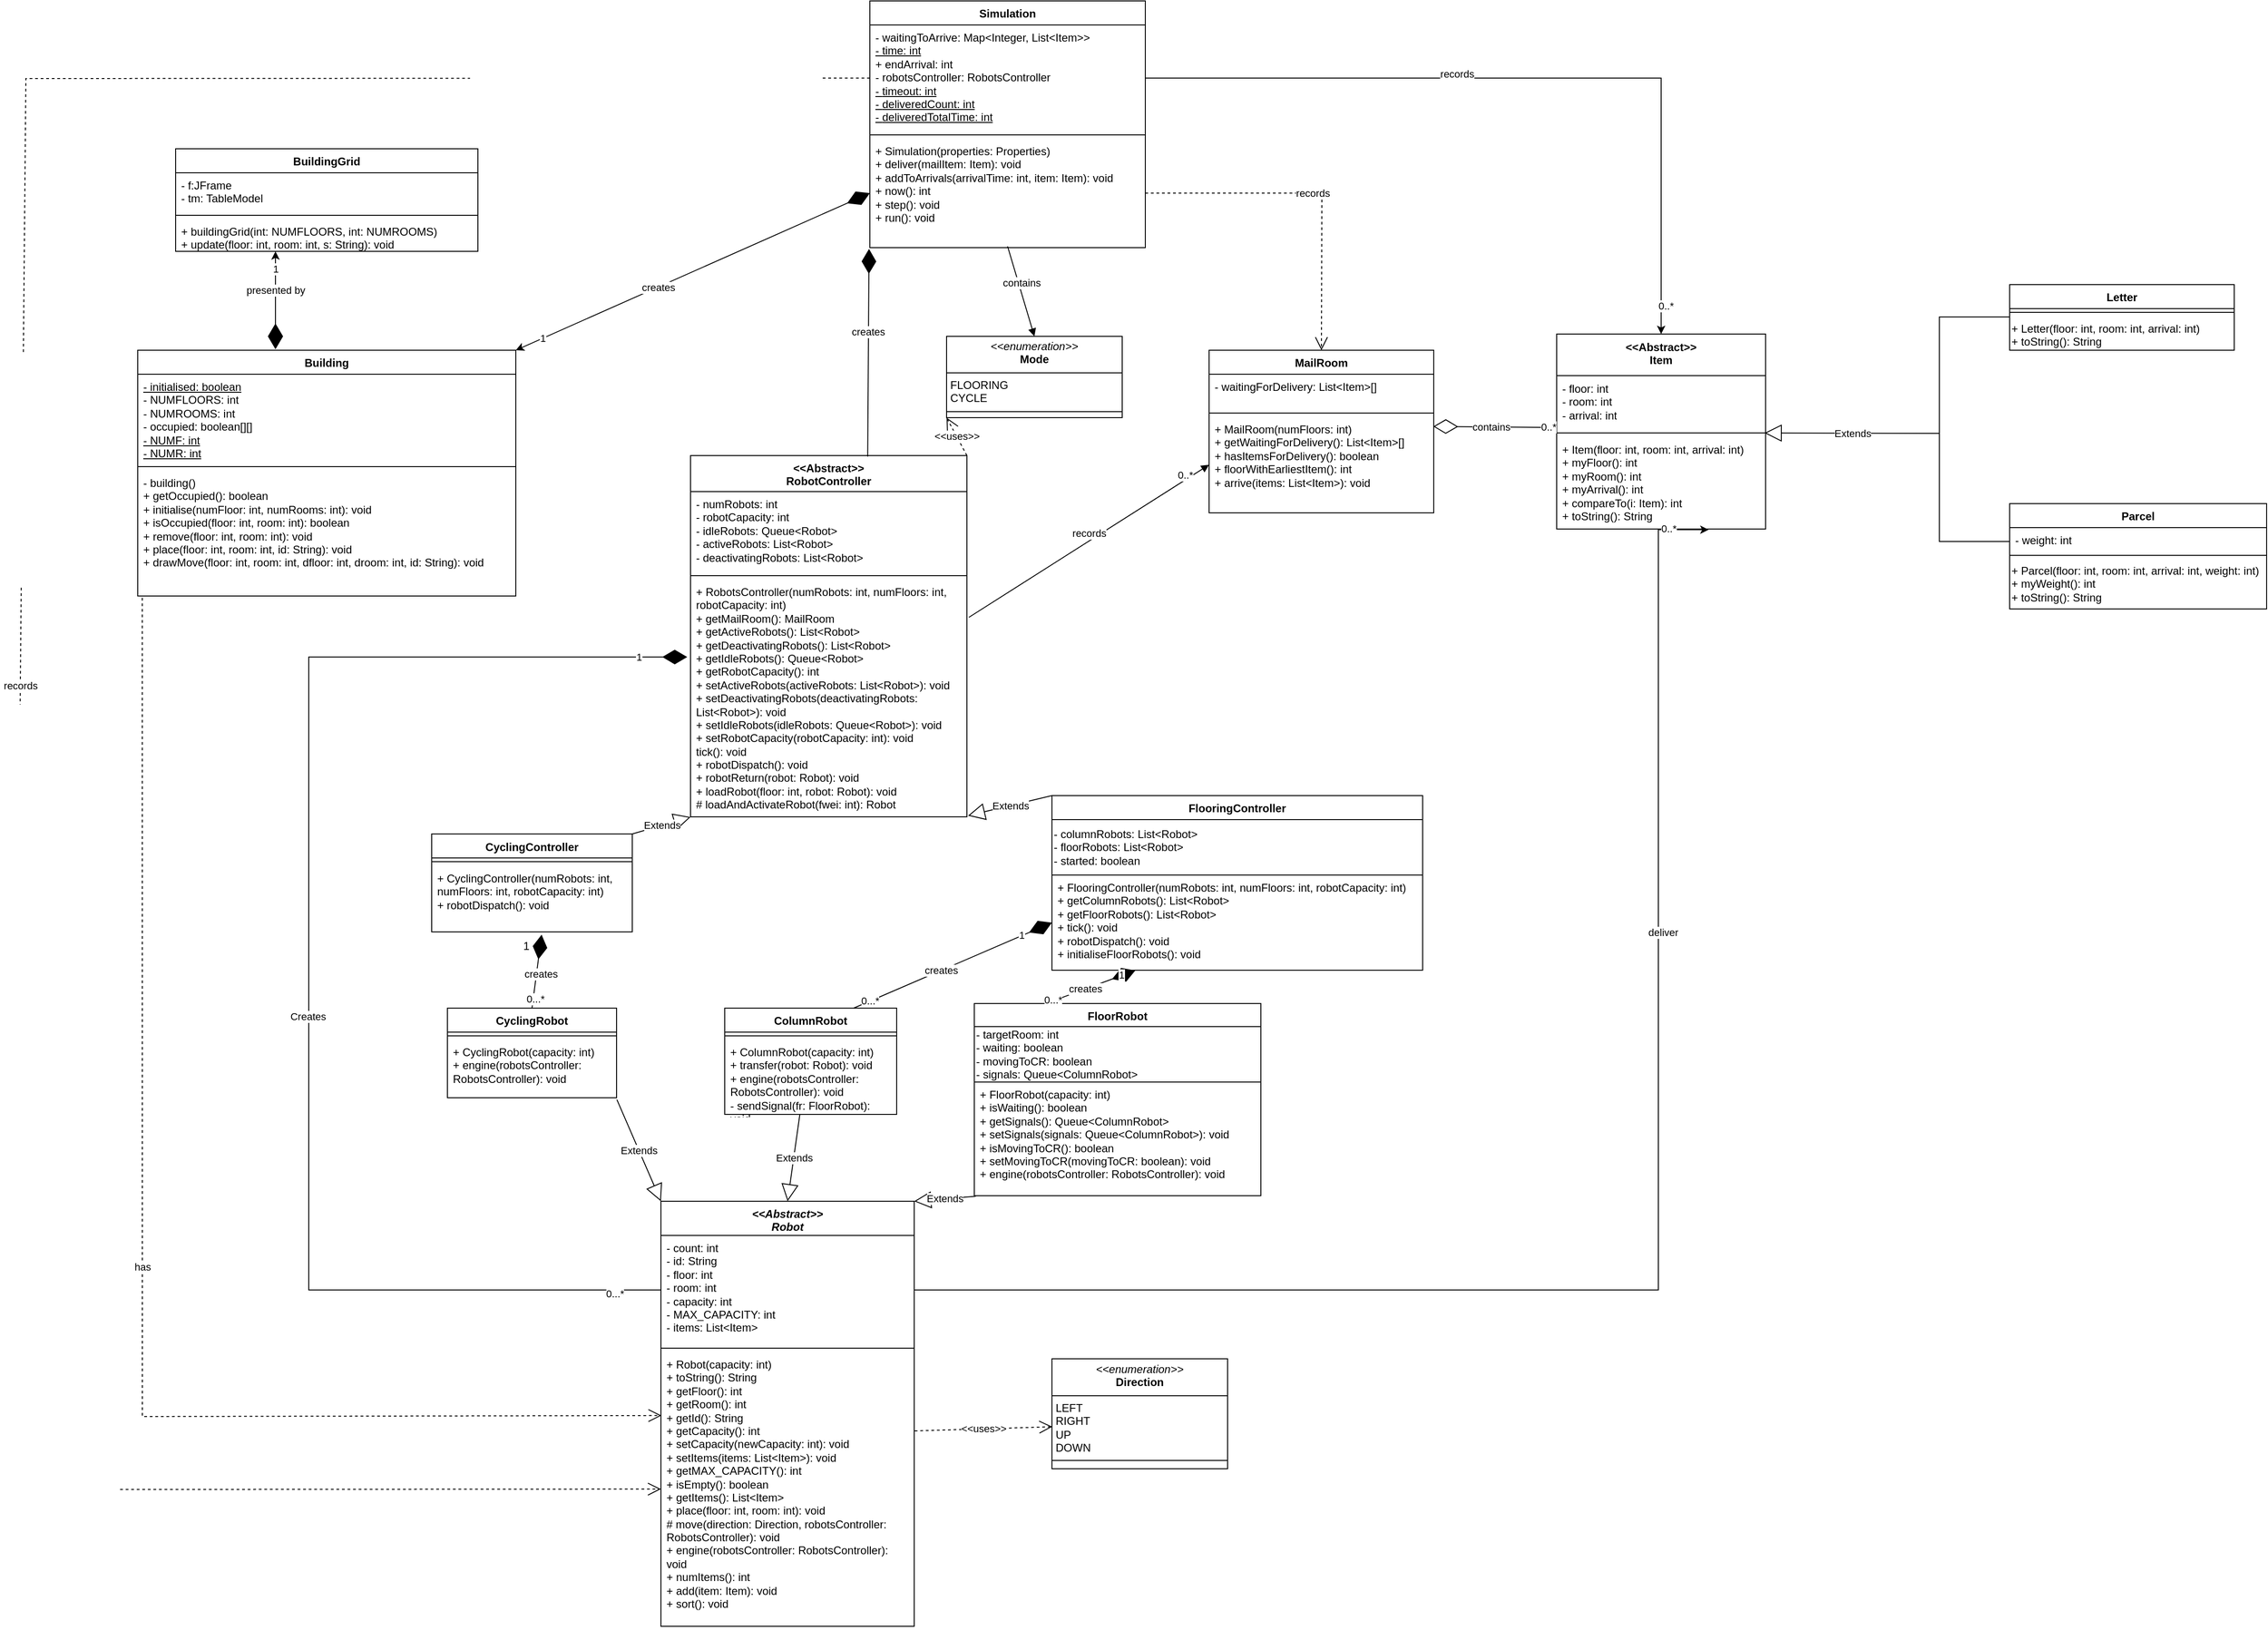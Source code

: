 <mxfile version="24.7.5">
  <diagram name="Page-1" id="ckEoCvxv67oSRy5Vn5_s">
    <mxGraphModel dx="-2938" dy="2982" grid="1" gridSize="10" guides="1" tooltips="1" connect="1" arrows="1" fold="1" page="1" pageScale="1" pageWidth="1169" pageHeight="827" math="0" shadow="0">
      <root>
        <mxCell id="0" />
        <mxCell id="1" parent="0" />
        <mxCell id="uQT7_8eZXiCh4m7MQPwC-1" value="&lt;div&gt;&lt;i&gt;&amp;lt;&amp;lt;Abstract&amp;gt;&amp;gt;&lt;/i&gt;&lt;/div&gt;&lt;i&gt;Robot&lt;/i&gt;&lt;div&gt;&lt;i&gt;&lt;br&gt;&lt;/i&gt;&lt;/div&gt;" style="swimlane;fontStyle=1;align=center;verticalAlign=top;childLayout=stackLayout;horizontal=1;startSize=37;horizontalStack=0;resizeParent=1;resizeParentMax=0;resizeLast=0;collapsible=1;marginBottom=0;whiteSpace=wrap;html=1;" parent="1" vertex="1">
          <mxGeometry x="5911" y="6" width="274" height="460" as="geometry" />
        </mxCell>
        <mxCell id="uQT7_8eZXiCh4m7MQPwC-2" value="&lt;div&gt;&lt;div&gt;- count: &lt;span class=&quot;hljs-keyword&quot;&gt;int&lt;/span&gt;&amp;nbsp;&lt;/div&gt;&lt;div&gt;- id: String&amp;nbsp;&lt;/div&gt;&lt;div&gt;- floor: &lt;span class=&quot;hljs-keyword&quot;&gt;int&lt;/span&gt;&amp;nbsp;&lt;/div&gt;&lt;div&gt;- room: &lt;span class=&quot;hljs-keyword&quot;&gt;int&lt;/span&gt;&amp;nbsp;&lt;/div&gt;&lt;div&gt;- capacity: &lt;span class=&quot;hljs-keyword&quot;&gt;int&lt;/span&gt;&amp;nbsp;&lt;/div&gt;&lt;div&gt;- MAX_CAPACITY: &lt;span class=&quot;hljs-keyword&quot;&gt;int&lt;/span&gt;&amp;nbsp;&lt;/div&gt;&lt;div&gt;- items: List&amp;lt;Item&amp;gt;&amp;nbsp; &amp;nbsp; &amp;nbsp; &amp;nbsp;&lt;br&gt;&lt;/div&gt;&lt;/div&gt;" style="text;strokeColor=none;fillColor=none;align=left;verticalAlign=top;spacingLeft=4;spacingRight=4;overflow=hidden;rotatable=0;points=[[0,0.5],[1,0.5]];portConstraint=eastwest;whiteSpace=wrap;html=1;" parent="uQT7_8eZXiCh4m7MQPwC-1" vertex="1">
          <mxGeometry y="37" width="274" height="118" as="geometry" />
        </mxCell>
        <mxCell id="uQT7_8eZXiCh4m7MQPwC-3" value="" style="line;strokeWidth=1;fillColor=none;align=left;verticalAlign=middle;spacingTop=-1;spacingLeft=3;spacingRight=3;rotatable=0;labelPosition=right;points=[];portConstraint=eastwest;strokeColor=inherit;" parent="uQT7_8eZXiCh4m7MQPwC-1" vertex="1">
          <mxGeometry y="155" width="274" height="8" as="geometry" />
        </mxCell>
        <mxCell id="uQT7_8eZXiCh4m7MQPwC-4" value="&lt;div&gt;+ &lt;span class=&quot;hljs-title function_ invoke__&quot;&gt;Robot&lt;/span&gt;(&lt;span class=&quot;hljs-attr&quot;&gt;capacity&lt;/span&gt;: &lt;span class=&quot;hljs-keyword&quot;&gt;int&lt;/span&gt;)&lt;/div&gt;&lt;div&gt;+ toString(): String&lt;/div&gt;&lt;div&gt;&lt;span style=&quot;background-color: initial;&quot;&gt;+ &lt;/span&gt;&lt;span style=&quot;background-color: initial;&quot; class=&quot;hljs-title function_ invoke__&quot;&gt;getFloor&lt;/span&gt;&lt;span style=&quot;background-color: initial;&quot;&gt;(): &lt;/span&gt;&lt;span style=&quot;background-color: initial;&quot; class=&quot;hljs-keyword&quot;&gt;int&lt;/span&gt;&lt;span style=&quot;background-color: initial;&quot;&gt;&amp;nbsp;&lt;/span&gt;&lt;/div&gt;&lt;div&gt;&lt;span style=&quot;background-color: initial;&quot;&gt;+ &lt;/span&gt;&lt;span style=&quot;background-color: initial;&quot; class=&quot;hljs-title function_ invoke__&quot;&gt;getRoom&lt;/span&gt;&lt;span style=&quot;background-color: initial;&quot;&gt;(): &lt;/span&gt;&lt;span style=&quot;background-color: initial;&quot; class=&quot;hljs-keyword&quot;&gt;int&lt;/span&gt;&lt;span style=&quot;background-color: initial;&quot;&gt;&amp;nbsp;&lt;/span&gt;&lt;/div&gt;&lt;div&gt;&lt;span style=&quot;background-color: initial;&quot;&gt;+ &lt;/span&gt;&lt;span style=&quot;background-color: initial;&quot; class=&quot;hljs-title function_ invoke__&quot;&gt;getId&lt;/span&gt;&lt;span style=&quot;background-color: initial;&quot;&gt;(): String&amp;nbsp;&lt;/span&gt;&lt;/div&gt;&lt;div&gt;&lt;span style=&quot;background-color: initial;&quot;&gt;+ &lt;/span&gt;&lt;span style=&quot;background-color: initial;&quot; class=&quot;hljs-title function_ invoke__&quot;&gt;getCapacity&lt;/span&gt;&lt;span style=&quot;background-color: initial;&quot;&gt;(): &lt;/span&gt;&lt;span style=&quot;background-color: initial;&quot; class=&quot;hljs-keyword&quot;&gt;int&lt;/span&gt;&lt;span style=&quot;background-color: initial;&quot;&gt;&amp;nbsp;&lt;/span&gt;&lt;/div&gt;&lt;div&gt;&lt;span style=&quot;background-color: initial;&quot;&gt;+ &lt;/span&gt;&lt;span style=&quot;background-color: initial;&quot; class=&quot;hljs-title function_ invoke__&quot;&gt;setCapacity&lt;/span&gt;&lt;span style=&quot;background-color: initial;&quot;&gt;(&lt;/span&gt;&lt;span style=&quot;background-color: initial;&quot; class=&quot;hljs-attr&quot;&gt;newCapacity&lt;/span&gt;&lt;span style=&quot;background-color: initial;&quot;&gt;: &lt;/span&gt;&lt;span style=&quot;background-color: initial;&quot; class=&quot;hljs-keyword&quot;&gt;int&lt;/span&gt;&lt;span style=&quot;background-color: initial;&quot;&gt;): &lt;/span&gt;&lt;span style=&quot;background-color: initial;&quot; class=&quot;hljs-keyword&quot;&gt;void&lt;/span&gt;&lt;span style=&quot;background-color: initial;&quot;&gt;&amp;nbsp;&lt;/span&gt;&lt;/div&gt;&lt;div&gt;&lt;span style=&quot;background-color: initial;&quot;&gt;+ &lt;/span&gt;&lt;span style=&quot;background-color: initial;&quot; class=&quot;hljs-title function_ invoke__&quot;&gt;setItems&lt;/span&gt;&lt;span style=&quot;background-color: initial;&quot;&gt;(&lt;/span&gt;&lt;span style=&quot;background-color: initial;&quot; class=&quot;hljs-attr&quot;&gt;items&lt;/span&gt;&lt;span style=&quot;background-color: initial;&quot;&gt;: List&amp;lt;Item&amp;gt;): &lt;/span&gt;&lt;span style=&quot;background-color: initial;&quot; class=&quot;hljs-keyword&quot;&gt;void&lt;/span&gt;&lt;/div&gt;&lt;div&gt;&lt;span style=&quot;background-color: initial;&quot;&gt;+ &lt;/span&gt;&lt;span style=&quot;background-color: initial;&quot; class=&quot;hljs-title function_ invoke__&quot;&gt;getMAX_CAPACITY&lt;/span&gt;&lt;span style=&quot;background-color: initial;&quot;&gt;(): &lt;/span&gt;&lt;span style=&quot;background-color: initial;&quot; class=&quot;hljs-keyword&quot;&gt;int&lt;/span&gt;&lt;span style=&quot;background-color: initial;&quot;&gt;&amp;nbsp;&lt;/span&gt;&lt;/div&gt;&lt;div&gt;&lt;span style=&quot;background-color: initial;&quot;&gt;+ &lt;/span&gt;&lt;span style=&quot;background-color: initial;&quot; class=&quot;hljs-title function_ invoke__&quot;&gt;isEmpty&lt;/span&gt;&lt;span style=&quot;background-color: initial;&quot;&gt;(): &lt;/span&gt;&lt;span style=&quot;background-color: initial;&quot; class=&quot;hljs-keyword&quot;&gt;boolean&lt;/span&gt;&lt;span style=&quot;background-color: initial;&quot;&gt;&amp;nbsp;&lt;/span&gt;&lt;/div&gt;&lt;div&gt;&lt;span style=&quot;background-color: initial;&quot;&gt;+ &lt;/span&gt;&lt;span style=&quot;background-color: initial;&quot; class=&quot;hljs-title function_ invoke__&quot;&gt;getItems&lt;/span&gt;&lt;span style=&quot;background-color: initial;&quot;&gt;(): List&amp;lt;Item&amp;gt;&lt;/span&gt;&amp;nbsp;&amp;nbsp;&lt;br&gt;&lt;/div&gt;&lt;div&gt;&lt;span style=&quot;background-color: initial;&quot;&gt;+ place(floor: int, room: int): void&lt;/span&gt;&lt;br&gt;&lt;/div&gt;&lt;div&gt;&lt;span class=&quot;hljs-comment&quot;&gt;# move(direction: Direction,&amp;nbsp;&lt;/span&gt;robotsController: RobotsController):&amp;nbsp;&lt;span class=&quot;hljs-keyword&quot;&gt;void&lt;/span&gt;&lt;span style=&quot;background-color: initial;&quot;&gt;&lt;br&gt;&lt;/span&gt;&lt;/div&gt;&lt;div&gt;&lt;span class=&quot;hljs-keyword&quot;&gt;+ &lt;span class=&quot;hljs-title function_ invoke__&quot;&gt;engine&lt;/span&gt;(&lt;span class=&quot;hljs-attr&quot;&gt;robotsController&lt;/span&gt;:&amp;nbsp;&lt;span style=&quot;background-color: initial;&quot;&gt;RobotsController): &lt;/span&gt;&lt;span style=&quot;background-color: initial;&quot; class=&quot;hljs-keyword&quot;&gt;void&lt;/span&gt;&lt;/span&gt;&lt;/div&gt;&lt;div&gt;+ numItems(): int&lt;/div&gt;&lt;div&gt;+ add(item: Item): void&lt;/div&gt;&lt;div&gt;+ sort(): void&lt;/div&gt;" style="text;strokeColor=none;fillColor=none;align=left;verticalAlign=top;spacingLeft=4;spacingRight=4;overflow=hidden;rotatable=0;points=[[0,0.5],[1,0.5]];portConstraint=eastwest;whiteSpace=wrap;html=1;" parent="uQT7_8eZXiCh4m7MQPwC-1" vertex="1">
          <mxGeometry y="163" width="274" height="297" as="geometry" />
        </mxCell>
        <mxCell id="uQT7_8eZXiCh4m7MQPwC-5" value="CyclingRobot" style="swimlane;fontStyle=1;align=center;verticalAlign=top;childLayout=stackLayout;horizontal=1;startSize=26;horizontalStack=0;resizeParent=1;resizeParentMax=0;resizeLast=0;collapsible=1;marginBottom=0;whiteSpace=wrap;html=1;" parent="1" vertex="1">
          <mxGeometry x="5680" y="-203" width="183" height="97" as="geometry" />
        </mxCell>
        <mxCell id="uQT7_8eZXiCh4m7MQPwC-6" value="" style="line;strokeWidth=1;fillColor=none;align=left;verticalAlign=middle;spacingTop=-1;spacingLeft=3;spacingRight=3;rotatable=0;labelPosition=right;points=[];portConstraint=eastwest;strokeColor=inherit;" parent="uQT7_8eZXiCh4m7MQPwC-5" vertex="1">
          <mxGeometry y="26" width="183" height="8" as="geometry" />
        </mxCell>
        <mxCell id="uQT7_8eZXiCh4m7MQPwC-7" value="+ CyclingRobot(capacity: int)&amp;nbsp;&lt;div&gt;&lt;span class=&quot;hljs-section&quot;&gt;+ engine(robotsController: RobotsController): void&lt;/span&gt;&lt;br&gt;&lt;/div&gt;" style="text;strokeColor=none;fillColor=none;align=left;verticalAlign=top;spacingLeft=4;spacingRight=4;overflow=hidden;rotatable=0;points=[[0,0.5],[1,0.5]];portConstraint=eastwest;whiteSpace=wrap;html=1;" parent="uQT7_8eZXiCh4m7MQPwC-5" vertex="1">
          <mxGeometry y="34" width="183" height="63" as="geometry" />
        </mxCell>
        <mxCell id="uQT7_8eZXiCh4m7MQPwC-8" value="ColumnRobot" style="swimlane;fontStyle=1;align=center;verticalAlign=top;childLayout=stackLayout;horizontal=1;startSize=26;horizontalStack=0;resizeParent=1;resizeParentMax=0;resizeLast=0;collapsible=1;marginBottom=0;whiteSpace=wrap;html=1;" parent="1" vertex="1">
          <mxGeometry x="5980" y="-203" width="186" height="115" as="geometry" />
        </mxCell>
        <mxCell id="uQT7_8eZXiCh4m7MQPwC-9" value="" style="line;strokeWidth=1;fillColor=none;align=left;verticalAlign=middle;spacingTop=-1;spacingLeft=3;spacingRight=3;rotatable=0;labelPosition=right;points=[];portConstraint=eastwest;strokeColor=inherit;" parent="uQT7_8eZXiCh4m7MQPwC-8" vertex="1">
          <mxGeometry y="26" width="186" height="8" as="geometry" />
        </mxCell>
        <mxCell id="uQT7_8eZXiCh4m7MQPwC-10" value="&lt;div&gt;+ ColumnRobot(capacity: int)&amp;nbsp;&lt;br&gt;&lt;/div&gt;+ transfer(robot: Robot): void&lt;div&gt;+ engine(robotsController: RobotsController): void&lt;/div&gt;&lt;div&gt;- sendSignal(fr: FloorRobot): void&lt;br&gt;&lt;/div&gt;" style="text;strokeColor=none;fillColor=none;align=left;verticalAlign=top;spacingLeft=4;spacingRight=4;overflow=hidden;rotatable=0;points=[[0,0.5],[1,0.5]];portConstraint=eastwest;whiteSpace=wrap;html=1;" parent="uQT7_8eZXiCh4m7MQPwC-8" vertex="1">
          <mxGeometry y="34" width="186" height="81" as="geometry" />
        </mxCell>
        <mxCell id="uQT7_8eZXiCh4m7MQPwC-11" value="FloorRobot" style="swimlane;fontStyle=1;align=center;verticalAlign=top;childLayout=stackLayout;horizontal=1;startSize=25;horizontalStack=0;resizeParent=1;resizeParentMax=0;resizeLast=0;collapsible=1;marginBottom=0;whiteSpace=wrap;html=1;" parent="1" vertex="1">
          <mxGeometry x="6250" y="-208" width="310" height="208" as="geometry" />
        </mxCell>
        <mxCell id="uQT7_8eZXiCh4m7MQPwC-12" value="- targetRoom: &lt;span class=&quot;hljs-keyword&quot;&gt;int&lt;/span&gt;&amp;nbsp;&lt;div&gt;- waiting: &lt;span class=&quot;hljs-keyword&quot;&gt;boolean&lt;/span&gt;&amp;nbsp;&lt;/div&gt;&lt;div&gt;- movingToCR: &lt;span class=&quot;hljs-keyword&quot;&gt;boolean&lt;/span&gt;&amp;nbsp;&lt;/div&gt;&lt;div&gt;- signals: Queue&amp;lt;ColumnRobot&amp;gt;&amp;nbsp;&amp;nbsp;&lt;/div&gt;" style="whiteSpace=wrap;html=1;align=left;" parent="uQT7_8eZXiCh4m7MQPwC-11" vertex="1">
          <mxGeometry y="25" width="310" height="60" as="geometry" />
        </mxCell>
        <mxCell id="uQT7_8eZXiCh4m7MQPwC-13" value="&lt;div&gt;+ &lt;span class=&quot;hljs-title function_ invoke__&quot;&gt;FloorRobot&lt;/span&gt;(&lt;span class=&quot;hljs-attr&quot;&gt;capacity&lt;/span&gt;: &lt;span class=&quot;hljs-keyword&quot;&gt;int&lt;/span&gt;)&lt;br&gt;&lt;/div&gt;&lt;div&gt;+ &lt;span class=&quot;hljs-title function_ invoke__&quot;&gt;isWaiting&lt;/span&gt;(): &lt;span class=&quot;hljs-keyword&quot;&gt;boolean&lt;/span&gt;&lt;br&gt;&lt;/div&gt;&lt;div&gt;&lt;span class=&quot;hljs-keyword&quot;&gt;+ &lt;span class=&quot;hljs-title function_ invoke__&quot;&gt;getSignals&lt;/span&gt;(): Queue&amp;lt;ColumnRobot&amp;gt;&lt;br&gt;&lt;/span&gt;&lt;/div&gt;&lt;div&gt;&lt;span class=&quot;hljs-keyword&quot;&gt;+ &lt;span class=&quot;hljs-title function_ invoke__&quot;&gt;setSignals&lt;/span&gt;(&lt;span class=&quot;hljs-attr&quot;&gt;signals&lt;/span&gt;: Queue&amp;lt;ColumnRobot&amp;gt;): &lt;span class=&quot;hljs-keyword&quot;&gt;void&lt;/span&gt;&lt;br&gt;&lt;/span&gt;&lt;/div&gt;&lt;div&gt;&lt;span class=&quot;hljs-keyword&quot;&gt;&lt;span class=&quot;hljs-keyword&quot;&gt;+ &lt;span class=&quot;hljs-title function_ invoke__&quot;&gt;isMovingToCR&lt;/span&gt;(): &lt;span class=&quot;hljs-keyword&quot;&gt;boolean&lt;/span&gt;&amp;nbsp;&lt;/span&gt;&lt;/span&gt;&lt;/div&gt;&lt;div&gt;&lt;span class=&quot;hljs-keyword&quot;&gt;&lt;span class=&quot;hljs-keyword&quot;&gt;+ &lt;span class=&quot;hljs-title function_ invoke__&quot;&gt;setMovingToCR&lt;/span&gt;(&lt;span class=&quot;hljs-attr&quot;&gt;movingToCR&lt;/span&gt;: &lt;span class=&quot;hljs-keyword&quot;&gt;boolean&lt;/span&gt;): &lt;span class=&quot;hljs-keyword&quot;&gt;void&lt;/span&gt;&lt;/span&gt;&lt;/span&gt;&lt;/div&gt;&lt;div&gt;&lt;span class=&quot;hljs-keyword&quot;&gt;&lt;span class=&quot;hljs-keyword&quot;&gt;+ &lt;span class=&quot;hljs-title function_ invoke__&quot;&gt;engine&lt;/span&gt;(&lt;span class=&quot;hljs-attr&quot;&gt;robotsController&lt;/span&gt;: RobotsController): &lt;span class=&quot;hljs-keyword&quot;&gt;void&lt;/span&gt;&lt;/span&gt;&lt;/span&gt;&lt;/div&gt;" style="text;strokeColor=none;fillColor=none;align=left;verticalAlign=top;spacingLeft=4;spacingRight=4;overflow=hidden;rotatable=0;points=[[0,0.5],[1,0.5]];portConstraint=eastwest;whiteSpace=wrap;html=1;" parent="uQT7_8eZXiCh4m7MQPwC-11" vertex="1">
          <mxGeometry y="85" width="310" height="123" as="geometry" />
        </mxCell>
        <mxCell id="uQT7_8eZXiCh4m7MQPwC-14" value="Extends" style="endArrow=block;endSize=16;endFill=0;html=1;rounded=0;exitX=0.437;exitY=1;exitDx=0;exitDy=0;exitPerimeter=0;entryX=0.5;entryY=0;entryDx=0;entryDy=0;" parent="1" source="uQT7_8eZXiCh4m7MQPwC-10" target="uQT7_8eZXiCh4m7MQPwC-1" edge="1">
          <mxGeometry width="160" relative="1" as="geometry">
            <mxPoint x="6234" y="143" as="sourcePoint" />
            <mxPoint x="6165" y="-119" as="targetPoint" />
          </mxGeometry>
        </mxCell>
        <mxCell id="uQT7_8eZXiCh4m7MQPwC-15" value="Extends" style="endArrow=block;endSize=16;endFill=0;html=1;rounded=0;exitX=1.002;exitY=1.032;exitDx=0;exitDy=0;exitPerimeter=0;entryX=0;entryY=0;entryDx=0;entryDy=0;" parent="1" source="uQT7_8eZXiCh4m7MQPwC-7" target="uQT7_8eZXiCh4m7MQPwC-1" edge="1">
          <mxGeometry width="160" relative="1" as="geometry">
            <mxPoint x="5678.72" y="-173" as="sourcePoint" />
            <mxPoint x="5723.72" y="15" as="targetPoint" />
          </mxGeometry>
        </mxCell>
        <mxCell id="uQT7_8eZXiCh4m7MQPwC-16" value="Extends" style="endArrow=block;endSize=16;endFill=0;html=1;rounded=0;exitX=0.005;exitY=1.005;exitDx=0;exitDy=0;exitPerimeter=0;entryX=1;entryY=0;entryDx=0;entryDy=0;" parent="1" source="uQT7_8eZXiCh4m7MQPwC-13" target="uQT7_8eZXiCh4m7MQPwC-1" edge="1">
          <mxGeometry width="160" relative="1" as="geometry">
            <mxPoint x="6314.72" y="-165" as="sourcePoint" />
            <mxPoint x="6359.72" y="23" as="targetPoint" />
          </mxGeometry>
        </mxCell>
        <mxCell id="uQT7_8eZXiCh4m7MQPwC-17" value="&lt;div&gt;&amp;lt;&amp;lt;Abstract&amp;gt;&amp;gt;&lt;/div&gt;RobotController" style="swimlane;fontStyle=1;align=center;verticalAlign=top;childLayout=stackLayout;horizontal=1;startSize=39;horizontalStack=0;resizeParent=1;resizeParentMax=0;resizeLast=0;collapsible=1;marginBottom=0;whiteSpace=wrap;html=1;" parent="1" vertex="1">
          <mxGeometry x="5943" y="-801" width="299" height="391" as="geometry" />
        </mxCell>
        <mxCell id="uQT7_8eZXiCh4m7MQPwC-18" value="&lt;div&gt;- numRobots: &lt;span class=&quot;hljs-keyword&quot;&gt;int&lt;/span&gt;&amp;nbsp;&lt;/div&gt;&lt;div&gt;- robotCapacity: &lt;span class=&quot;hljs-keyword&quot;&gt;int&lt;/span&gt;&amp;nbsp;&lt;/div&gt;&lt;div&gt;- idleRobots: Queue&amp;lt;Robot&amp;gt;&amp;nbsp;&lt;/div&gt;&lt;div&gt;- activeRobots: List&amp;lt;Robot&amp;gt;&amp;nbsp;&lt;/div&gt;&lt;div&gt;- deactivatingRobots: List&amp;lt;Robot&amp;gt;&lt;/div&gt;" style="text;strokeColor=none;fillColor=none;align=left;verticalAlign=top;spacingLeft=4;spacingRight=4;overflow=hidden;rotatable=0;points=[[0,0.5],[1,0.5]];portConstraint=eastwest;whiteSpace=wrap;html=1;" parent="uQT7_8eZXiCh4m7MQPwC-17" vertex="1">
          <mxGeometry y="39" width="299" height="87" as="geometry" />
        </mxCell>
        <mxCell id="uQT7_8eZXiCh4m7MQPwC-19" value="" style="line;strokeWidth=1;fillColor=none;align=left;verticalAlign=middle;spacingTop=-1;spacingLeft=3;spacingRight=3;rotatable=0;labelPosition=right;points=[];portConstraint=eastwest;strokeColor=inherit;" parent="uQT7_8eZXiCh4m7MQPwC-17" vertex="1">
          <mxGeometry y="126" width="299" height="8" as="geometry" />
        </mxCell>
        <mxCell id="uQT7_8eZXiCh4m7MQPwC-20" value="&lt;div&gt;+ &lt;span class=&quot;hljs-title function_ invoke__&quot;&gt;RobotsController&lt;/span&gt;(&lt;span class=&quot;hljs-attr&quot;&gt;numRobots&lt;/span&gt;: &lt;span class=&quot;hljs-keyword&quot;&gt;int&lt;/span&gt;,&amp;nbsp;&lt;span class=&quot;hljs-attr&quot;&gt;numFloors&lt;/span&gt;: &lt;span class=&quot;hljs-keyword&quot;&gt;int&lt;/span&gt;, &lt;span class=&quot;hljs-attr&quot;&gt;robotCapacity&lt;/span&gt;: &lt;span class=&quot;hljs-keyword&quot;&gt;int&lt;/span&gt;)&amp;nbsp;&lt;br&gt;&lt;/div&gt;&lt;div&gt;+ &lt;span class=&quot;hljs-title function_ invoke__&quot;&gt;getMailRoom&lt;/span&gt;(): MailRoom&amp;nbsp;&lt;/div&gt;&lt;div&gt;+ &lt;span class=&quot;hljs-title function_ invoke__&quot;&gt;getActiveRobots&lt;/span&gt;(): List&amp;lt;Robot&amp;gt;&amp;nbsp;&lt;/div&gt;&lt;div&gt;+ &lt;span class=&quot;hljs-title function_ invoke__&quot;&gt;getDeactivatingRobots&lt;/span&gt;(): List&amp;lt;Robot&amp;gt;&amp;nbsp;&lt;/div&gt;&lt;div&gt;+ &lt;span class=&quot;hljs-title function_ invoke__&quot;&gt;getIdleRobots&lt;/span&gt;(): Queue&amp;lt;Robot&amp;gt;&amp;nbsp;&lt;/div&gt;&lt;div&gt;+ &lt;span class=&quot;hljs-title function_ invoke__&quot;&gt;getRobotCapacity&lt;/span&gt;(): &lt;span class=&quot;hljs-keyword&quot;&gt;int&lt;/span&gt;&lt;br&gt;&lt;/div&gt;&lt;div&gt;&lt;span class=&quot;hljs-keyword&quot;&gt;+ &lt;span class=&quot;hljs-title function_ invoke__&quot;&gt;setActiveRobots&lt;/span&gt;(&lt;span class=&quot;hljs-attr&quot;&gt;activeRobots&lt;/span&gt;: List&amp;lt;Robot&amp;gt;):&amp;nbsp;&lt;span class=&quot;hljs-keyword&quot;&gt;void&lt;/span&gt;&amp;nbsp;&lt;/span&gt;&lt;/div&gt;&lt;div&gt;&lt;span class=&quot;hljs-keyword&quot;&gt;+&amp;nbsp;&lt;span class=&quot;hljs-title function_ invoke__&quot;&gt;setDeactivatingRobots&lt;/span&gt;(&lt;span class=&quot;hljs-attr&quot;&gt;deactivatingRobots&lt;/span&gt;: List&amp;lt;Robot&amp;gt;): &lt;span class=&quot;hljs-keyword&quot;&gt;void&lt;/span&gt;&amp;nbsp;&lt;/span&gt;&lt;/div&gt;&lt;div&gt;&lt;span class=&quot;hljs-keyword&quot;&gt;+ &lt;span class=&quot;hljs-title function_ invoke__&quot;&gt;setIdleRobots&lt;/span&gt;(&lt;span class=&quot;hljs-attr&quot;&gt;idleRobots&lt;/span&gt;: Queue&amp;lt;Robot&amp;gt;):&amp;nbsp;&lt;span class=&quot;hljs-keyword&quot;&gt;void&lt;/span&gt;&amp;nbsp;&lt;/span&gt;&lt;/div&gt;&lt;div&gt;&lt;span class=&quot;hljs-keyword&quot;&gt;+ &lt;span class=&quot;hljs-title function_ invoke__&quot;&gt;setRobotCapacity&lt;/span&gt;(&lt;span class=&quot;hljs-attr&quot;&gt;robotCapacity&lt;/span&gt;: &lt;span class=&quot;hljs-keyword&quot;&gt;int&lt;/span&gt;): &lt;span class=&quot;hljs-keyword&quot;&gt;void&lt;/span&gt;&lt;br&gt;&lt;/span&gt;&lt;/div&gt;&lt;div&gt;&lt;span class=&quot;hljs-keyword&quot;&gt;&lt;span class=&quot;hljs-keyword&quot;&gt;&lt;span class=&quot;hljs-title function_ invoke__&quot;&gt;tick&lt;/span&gt;(): &lt;span class=&quot;hljs-keyword&quot;&gt;void&lt;/span&gt;&amp;nbsp;&lt;br&gt;&lt;/span&gt;&lt;/span&gt;&lt;/div&gt;&lt;div&gt;&lt;span style=&quot;background-color: initial;&quot;&gt;+ robotDispatch(): void&lt;/span&gt;&lt;br&gt;&lt;/div&gt;&lt;div&gt;&lt;span style=&quot;background-color: initial;&quot;&gt;+ robotReturn(robot: Robot): void&lt;/span&gt;&lt;/div&gt;&lt;div&gt;+ loadRobot(floor: int, robot: Robot): void&lt;/div&gt;&lt;div&gt;# loadAndActivateRobot(fwei: int): Robot&lt;/div&gt;&lt;div&gt;&lt;br&gt;&lt;/div&gt;" style="text;strokeColor=none;fillColor=none;align=left;verticalAlign=top;spacingLeft=4;spacingRight=4;overflow=hidden;rotatable=0;points=[[0,0.5],[1,0.5]];portConstraint=eastwest;whiteSpace=wrap;html=1;" parent="uQT7_8eZXiCh4m7MQPwC-17" vertex="1">
          <mxGeometry y="134" width="299" height="257" as="geometry" />
        </mxCell>
        <mxCell id="uQT7_8eZXiCh4m7MQPwC-21" value="CyclingController" style="swimlane;fontStyle=1;align=center;verticalAlign=top;childLayout=stackLayout;horizontal=1;startSize=26;horizontalStack=0;resizeParent=1;resizeParentMax=0;resizeLast=0;collapsible=1;marginBottom=0;whiteSpace=wrap;html=1;" parent="1" vertex="1">
          <mxGeometry x="5663" y="-391.5" width="217" height="106" as="geometry" />
        </mxCell>
        <mxCell id="uQT7_8eZXiCh4m7MQPwC-22" value="" style="line;strokeWidth=1;fillColor=none;align=left;verticalAlign=middle;spacingTop=-1;spacingLeft=3;spacingRight=3;rotatable=0;labelPosition=right;points=[];portConstraint=eastwest;strokeColor=inherit;" parent="uQT7_8eZXiCh4m7MQPwC-21" vertex="1">
          <mxGeometry y="26" width="217" height="8" as="geometry" />
        </mxCell>
        <mxCell id="uQT7_8eZXiCh4m7MQPwC-23" value="+ CyclingController(numRobots: int, numFloors: int, robotCapacity: int)&amp;nbsp;&lt;div&gt;&lt;span class=&quot;hljs-section&quot;&gt;+ robotDispatch(): void&lt;/span&gt;&lt;br&gt;&lt;/div&gt;" style="text;strokeColor=none;fillColor=none;align=left;verticalAlign=top;spacingLeft=4;spacingRight=4;overflow=hidden;rotatable=0;points=[[0,0.5],[1,0.5]];portConstraint=eastwest;whiteSpace=wrap;html=1;" parent="uQT7_8eZXiCh4m7MQPwC-21" vertex="1">
          <mxGeometry y="34" width="217" height="72" as="geometry" />
        </mxCell>
        <mxCell id="uQT7_8eZXiCh4m7MQPwC-24" value="FlooringController" style="swimlane;fontStyle=1;align=center;verticalAlign=top;childLayout=stackLayout;horizontal=1;startSize=26;horizontalStack=0;resizeParent=1;resizeParentMax=0;resizeLast=0;collapsible=1;marginBottom=0;whiteSpace=wrap;html=1;" parent="1" vertex="1">
          <mxGeometry x="6334" y="-433" width="401" height="189" as="geometry" />
        </mxCell>
        <mxCell id="uQT7_8eZXiCh4m7MQPwC-25" value="&lt;div style=&quot;&quot;&gt;&lt;span style=&quot;background-color: initial;&quot;&gt;- columnRobots: List&lt;/span&gt;&lt;span class=&quot;xml&quot; style=&quot;background-color: initial;&quot;&gt;&amp;lt;&lt;span class=&quot;hljs-name&quot;&gt;Robot&lt;/span&gt;&amp;gt;&lt;/span&gt;&lt;span style=&quot;background-color: initial;&quot;&gt;&amp;nbsp;&lt;/span&gt;&lt;/div&gt;&lt;div style=&quot;&quot;&gt;&lt;span style=&quot;background-color: initial;&quot;&gt;- floorRobots: List&lt;/span&gt;&lt;span class=&quot;xml&quot; style=&quot;background-color: initial;&quot;&gt;&amp;lt;&lt;span class=&quot;hljs-name&quot;&gt;Robot&lt;/span&gt;&amp;gt;&lt;/span&gt;&lt;span style=&quot;background-color: initial;&quot;&gt;&amp;nbsp;&lt;/span&gt;&lt;/div&gt;&lt;div style=&quot;&quot;&gt;&lt;span class=&quot;hljs-section&quot; style=&quot;background-color: initial;&quot;&gt;- started: boolean&lt;/span&gt;&lt;/div&gt;" style="rounded=0;whiteSpace=wrap;html=1;align=left;" parent="uQT7_8eZXiCh4m7MQPwC-24" vertex="1">
          <mxGeometry y="26" width="401" height="60" as="geometry" />
        </mxCell>
        <mxCell id="uQT7_8eZXiCh4m7MQPwC-26" value="+ FlooringController(numRobots: int, numFloors: int, robotCapacity: int)&amp;nbsp;&lt;div&gt;+ getColumnRobots(): List&lt;span class=&quot;xml&quot;&gt;&amp;lt;&lt;span class=&quot;hljs-name&quot;&gt;Robot&lt;/span&gt;&amp;gt;&lt;/span&gt;&amp;nbsp;&lt;/div&gt;&lt;div&gt;+ getFloorRobots(): List&lt;span class=&quot;xml&quot;&gt;&amp;lt;&lt;span class=&quot;hljs-name&quot;&gt;Robot&lt;/span&gt;&amp;gt;&lt;/span&gt;&amp;nbsp;&lt;/div&gt;&lt;div&gt;+ tick(): void&amp;nbsp;&lt;/div&gt;&lt;div&gt;+ robotDispatch(): void&amp;nbsp;&lt;/div&gt;&lt;div&gt;&lt;span class=&quot;hljs-section&quot;&gt;+ initialiseFloorRobots(): void&lt;/span&gt;&lt;br&gt;&lt;/div&gt;" style="text;strokeColor=none;fillColor=none;align=left;verticalAlign=top;spacingLeft=4;spacingRight=4;overflow=hidden;rotatable=0;points=[[0,0.5],[1,0.5]];portConstraint=eastwest;whiteSpace=wrap;html=1;" parent="uQT7_8eZXiCh4m7MQPwC-24" vertex="1">
          <mxGeometry y="86" width="401" height="103" as="geometry" />
        </mxCell>
        <mxCell id="uQT7_8eZXiCh4m7MQPwC-27" value="Extends" style="endArrow=block;endSize=16;endFill=0;html=1;rounded=0;exitX=1;exitY=0;exitDx=0;exitDy=0;entryX=0;entryY=1.001;entryDx=0;entryDy=0;entryPerimeter=0;" parent="1" source="uQT7_8eZXiCh4m7MQPwC-21" target="uQT7_8eZXiCh4m7MQPwC-20" edge="1">
          <mxGeometry width="160" relative="1" as="geometry">
            <mxPoint x="5659" y="-249" as="sourcePoint" />
            <mxPoint x="5819" y="-249" as="targetPoint" />
          </mxGeometry>
        </mxCell>
        <mxCell id="uQT7_8eZXiCh4m7MQPwC-28" value="Extends" style="endArrow=block;endSize=16;endFill=0;html=1;rounded=0;exitX=0;exitY=0;exitDx=0;exitDy=0;entryX=1.004;entryY=0.995;entryDx=0;entryDy=0;entryPerimeter=0;" parent="1" source="uQT7_8eZXiCh4m7MQPwC-24" target="uQT7_8eZXiCh4m7MQPwC-20" edge="1">
          <mxGeometry width="160" relative="1" as="geometry">
            <mxPoint x="6113" y="-421.26" as="sourcePoint" />
            <mxPoint x="6276" y="-497.26" as="targetPoint" />
          </mxGeometry>
        </mxCell>
        <mxCell id="uQT7_8eZXiCh4m7MQPwC-35" value="Building" style="swimlane;fontStyle=1;align=center;verticalAlign=top;childLayout=stackLayout;horizontal=1;startSize=26;horizontalStack=0;resizeParent=1;resizeParentMax=0;resizeLast=0;collapsible=1;marginBottom=0;whiteSpace=wrap;html=1;fillColor=none;" parent="1" vertex="1">
          <mxGeometry x="5345" y="-915" width="409" height="266" as="geometry" />
        </mxCell>
        <mxCell id="uQT7_8eZXiCh4m7MQPwC-36" value="&lt;u&gt;- initialised: boolean&lt;/u&gt;&lt;div&gt;- NUMFLOORS: int&lt;/div&gt;&lt;div&gt;- NUMROOMS: int&lt;/div&gt;&lt;div&gt;- occupied: boolean[][]&lt;/div&gt;&lt;div&gt;&lt;u&gt;- NUMF: int&lt;/u&gt;&lt;/div&gt;&lt;div&gt;&lt;u&gt;- NUMR: int&lt;/u&gt;&lt;/div&gt;" style="text;strokeColor=none;fillColor=none;align=left;verticalAlign=top;spacingLeft=4;spacingRight=4;overflow=hidden;rotatable=0;points=[[0,0.5],[1,0.5]];portConstraint=eastwest;whiteSpace=wrap;html=1;" parent="uQT7_8eZXiCh4m7MQPwC-35" vertex="1">
          <mxGeometry y="26" width="409" height="96" as="geometry" />
        </mxCell>
        <mxCell id="uQT7_8eZXiCh4m7MQPwC-37" value="" style="line;strokeWidth=1;fillColor=none;align=left;verticalAlign=middle;spacingTop=-1;spacingLeft=3;spacingRight=3;rotatable=0;labelPosition=right;points=[];portConstraint=eastwest;strokeColor=inherit;" parent="uQT7_8eZXiCh4m7MQPwC-35" vertex="1">
          <mxGeometry y="122" width="409" height="8" as="geometry" />
        </mxCell>
        <mxCell id="uQT7_8eZXiCh4m7MQPwC-38" value="&lt;div&gt;- building()&lt;/div&gt;&lt;div&gt;+ getOccupied(): boolean&lt;/div&gt;+ initialise(numFloor: int, numRooms: int): void&lt;div&gt;&lt;div&gt;+ isOccupied(floor: int, room: int): boolean&lt;/div&gt;&lt;div&gt;+ remove(floor: int, room: int): void&lt;/div&gt;&lt;div&gt;+ place(floor: int, room: int, id: String): void&lt;/div&gt;&lt;div&gt;+ drawMove(floor: int, room: int, dfloor: int, droom: int, id: String): void&lt;/div&gt;&lt;/div&gt;" style="text;strokeColor=none;fillColor=none;align=left;verticalAlign=top;spacingLeft=4;spacingRight=4;overflow=hidden;rotatable=0;points=[[0,0.5],[1,0.5]];portConstraint=eastwest;whiteSpace=wrap;html=1;" parent="uQT7_8eZXiCh4m7MQPwC-35" vertex="1">
          <mxGeometry y="130" width="409" height="136" as="geometry" />
        </mxCell>
        <mxCell id="uQT7_8eZXiCh4m7MQPwC-39" value="MailRoom" style="swimlane;fontStyle=1;align=center;verticalAlign=top;childLayout=stackLayout;horizontal=1;startSize=26;horizontalStack=0;resizeParent=1;resizeParentMax=0;resizeLast=0;collapsible=1;marginBottom=0;whiteSpace=wrap;html=1;" parent="1" vertex="1">
          <mxGeometry x="6504" y="-915" width="243" height="176" as="geometry" />
        </mxCell>
        <mxCell id="uQT7_8eZXiCh4m7MQPwC-40" value="&lt;div&gt;- waitingForDelivery: &lt;span class=&quot;hljs-section&quot;&gt;List&lt;span class=&quot;xml&quot;&gt;&lt;span class=&quot;hljs-tag&quot;&gt;&amp;lt;&lt;span class=&quot;hljs-name&quot;&gt;Item&lt;/span&gt;&amp;gt;&lt;/span&gt;&lt;/span&gt;[]&lt;/span&gt;&lt;br&gt;&lt;/div&gt;" style="text;strokeColor=none;fillColor=none;align=left;verticalAlign=top;spacingLeft=4;spacingRight=4;overflow=hidden;rotatable=0;points=[[0,0.5],[1,0.5]];portConstraint=eastwest;whiteSpace=wrap;html=1;" parent="uQT7_8eZXiCh4m7MQPwC-39" vertex="1">
          <mxGeometry y="26" width="243" height="38" as="geometry" />
        </mxCell>
        <mxCell id="uQT7_8eZXiCh4m7MQPwC-41" value="" style="line;strokeWidth=1;fillColor=none;align=left;verticalAlign=middle;spacingTop=-1;spacingLeft=3;spacingRight=3;rotatable=0;labelPosition=right;points=[];portConstraint=eastwest;strokeColor=inherit;" parent="uQT7_8eZXiCh4m7MQPwC-39" vertex="1">
          <mxGeometry y="64" width="243" height="8" as="geometry" />
        </mxCell>
        <mxCell id="uQT7_8eZXiCh4m7MQPwC-42" value="+ MailRoom(numFloors: int)&amp;nbsp;&lt;div&gt;+ getWaitingForDelivery(): List&lt;span class=&quot;xml&quot;&gt;&amp;lt;&lt;span class=&quot;hljs-name&quot;&gt;Item&lt;/span&gt;&amp;gt;&lt;/span&gt;[]&amp;nbsp;&lt;/div&gt;&lt;div&gt;+ hasItemsForDelivery(): boolean&amp;nbsp;&lt;/div&gt;&lt;div&gt;+ floorWithEarliestItem(): int&amp;nbsp;&lt;/div&gt;&lt;div&gt;+ arrive(items: List&lt;span class=&quot;xml&quot;&gt;&amp;lt;&lt;span class=&quot;hljs-name&quot;&gt;Item&lt;/span&gt;&amp;gt;&lt;/span&gt;):&amp;nbsp;&lt;span class=&quot;hljs-section&quot;&gt;void&amp;nbsp; &amp;nbsp; &amp;nbsp;&lt;/span&gt;&lt;br&gt;&lt;/div&gt;" style="text;strokeColor=none;fillColor=none;align=left;verticalAlign=top;spacingLeft=4;spacingRight=4;overflow=hidden;rotatable=0;points=[[0,0.5],[1,0.5]];portConstraint=eastwest;whiteSpace=wrap;html=1;" parent="uQT7_8eZXiCh4m7MQPwC-39" vertex="1">
          <mxGeometry y="72" width="243" height="104" as="geometry" />
        </mxCell>
        <mxCell id="uQT7_8eZXiCh4m7MQPwC-43" value="Letter" style="swimlane;fontStyle=1;align=center;verticalAlign=top;childLayout=stackLayout;horizontal=1;startSize=26;horizontalStack=0;resizeParent=1;resizeParentMax=0;resizeLast=0;collapsible=1;marginBottom=0;whiteSpace=wrap;html=1;" parent="1" vertex="1">
          <mxGeometry x="7370" y="-986" width="243" height="71" as="geometry" />
        </mxCell>
        <mxCell id="uQT7_8eZXiCh4m7MQPwC-44" value="" style="line;strokeWidth=1;fillColor=none;align=left;verticalAlign=middle;spacingTop=-1;spacingLeft=3;spacingRight=3;rotatable=0;labelPosition=right;points=[];portConstraint=eastwest;strokeColor=inherit;" parent="uQT7_8eZXiCh4m7MQPwC-43" vertex="1">
          <mxGeometry y="26" width="243" height="8" as="geometry" />
        </mxCell>
        <mxCell id="uQT7_8eZXiCh4m7MQPwC-45" value="&lt;span style=&quot;&quot;&gt;+ Letter(floor: int, room: int, arrival: int)&amp;nbsp;&lt;/span&gt;&lt;div style=&quot;&quot;&gt;&lt;span class=&quot;hljs-section&quot;&gt;+ toString(): String&amp;nbsp;&lt;/span&gt;&lt;/div&gt;" style="text;html=1;align=left;verticalAlign=top;whiteSpace=wrap;rounded=0;" parent="uQT7_8eZXiCh4m7MQPwC-43" vertex="1">
          <mxGeometry y="34" width="243" height="37" as="geometry" />
        </mxCell>
        <mxCell id="uQT7_8eZXiCh4m7MQPwC-46" value="Parcel" style="swimlane;fontStyle=1;align=center;verticalAlign=top;childLayout=stackLayout;horizontal=1;startSize=26;horizontalStack=0;resizeParent=1;resizeParentMax=0;resizeLast=0;collapsible=1;marginBottom=0;whiteSpace=wrap;html=1;" parent="1" vertex="1">
          <mxGeometry x="7370" y="-749" width="278" height="114" as="geometry" />
        </mxCell>
        <mxCell id="uQT7_8eZXiCh4m7MQPwC-47" value="- weight: int" style="text;strokeColor=none;fillColor=none;align=left;verticalAlign=top;spacingLeft=4;spacingRight=4;overflow=hidden;rotatable=0;points=[[0,0.5],[1,0.5]];portConstraint=eastwest;whiteSpace=wrap;html=1;" parent="uQT7_8eZXiCh4m7MQPwC-46" vertex="1">
          <mxGeometry y="26" width="278" height="26" as="geometry" />
        </mxCell>
        <mxCell id="uQT7_8eZXiCh4m7MQPwC-48" value="" style="line;strokeWidth=1;fillColor=none;align=left;verticalAlign=middle;spacingTop=-1;spacingLeft=3;spacingRight=3;rotatable=0;labelPosition=right;points=[];portConstraint=eastwest;strokeColor=inherit;" parent="uQT7_8eZXiCh4m7MQPwC-46" vertex="1">
          <mxGeometry y="52" width="278" height="8" as="geometry" />
        </mxCell>
        <mxCell id="uQT7_8eZXiCh4m7MQPwC-49" value="+ &lt;span class=&quot;hljs-title function_ invoke__&quot;&gt;Parcel&lt;/span&gt;(&lt;span class=&quot;hljs-attr&quot;&gt;floor&lt;/span&gt;: &lt;span class=&quot;hljs-keyword&quot;&gt;int&lt;/span&gt;, &lt;span class=&quot;hljs-attr&quot;&gt;room&lt;/span&gt;: &lt;span class=&quot;hljs-keyword&quot;&gt;int&lt;/span&gt;, &lt;span class=&quot;hljs-attr&quot;&gt;arrival&lt;/span&gt;: &lt;span class=&quot;hljs-keyword&quot;&gt;int&lt;/span&gt;, &lt;span class=&quot;hljs-attr&quot;&gt;weight&lt;/span&gt;: &lt;span class=&quot;hljs-keyword&quot;&gt;int&lt;/span&gt;)&amp;nbsp;&lt;div&gt;+ &lt;span class=&quot;hljs-title function_ invoke__&quot;&gt;myWeight&lt;/span&gt;(): &lt;span class=&quot;hljs-keyword&quot;&gt;int&lt;/span&gt;&amp;nbsp;&lt;/div&gt;&lt;div&gt;+ &lt;span class=&quot;hljs-title function_ invoke__&quot;&gt;toString&lt;/span&gt;(): String&amp;nbsp;&lt;/div&gt;" style="text;html=1;align=left;verticalAlign=middle;whiteSpace=wrap;rounded=0;" parent="uQT7_8eZXiCh4m7MQPwC-46" vertex="1">
          <mxGeometry y="60" width="278" height="54" as="geometry" />
        </mxCell>
        <mxCell id="uQT7_8eZXiCh4m7MQPwC-50" value="&lt;div&gt;&amp;lt;&amp;lt;Abstract&amp;gt;&amp;gt;&lt;/div&gt;Item" style="swimlane;fontStyle=1;align=center;verticalAlign=top;childLayout=stackLayout;horizontal=1;startSize=45;horizontalStack=0;resizeParent=1;resizeParentMax=0;resizeLast=0;collapsible=1;marginBottom=0;whiteSpace=wrap;html=1;" parent="1" vertex="1">
          <mxGeometry x="6880" y="-932.5" width="226" height="211" as="geometry" />
        </mxCell>
        <mxCell id="uQT7_8eZXiCh4m7MQPwC-51" value="- floor: int&lt;div&gt;- room: int&lt;/div&gt;&lt;div&gt;- arrival: int&lt;/div&gt;" style="text;strokeColor=none;fillColor=none;align=left;verticalAlign=top;spacingLeft=4;spacingRight=4;overflow=hidden;rotatable=0;points=[[0,0.5],[1,0.5]];portConstraint=eastwest;whiteSpace=wrap;html=1;" parent="uQT7_8eZXiCh4m7MQPwC-50" vertex="1">
          <mxGeometry y="45" width="226" height="58" as="geometry" />
        </mxCell>
        <mxCell id="uQT7_8eZXiCh4m7MQPwC-52" value="" style="line;strokeWidth=1;fillColor=none;align=left;verticalAlign=middle;spacingTop=-1;spacingLeft=3;spacingRight=3;rotatable=0;labelPosition=right;points=[];portConstraint=eastwest;strokeColor=inherit;" parent="uQT7_8eZXiCh4m7MQPwC-50" vertex="1">
          <mxGeometry y="103" width="226" height="8" as="geometry" />
        </mxCell>
        <mxCell id="uQT7_8eZXiCh4m7MQPwC-53" value="&lt;div&gt;+ &lt;span class=&quot;hljs-title function_ invoke__&quot;&gt;Item&lt;/span&gt;(&lt;span class=&quot;hljs-attr&quot;&gt;floor&lt;/span&gt;: &lt;span class=&quot;hljs-keyword&quot;&gt;int&lt;/span&gt;, &lt;span class=&quot;hljs-attr&quot;&gt;room&lt;/span&gt;: &lt;span class=&quot;hljs-keyword&quot;&gt;int&lt;/span&gt;, &lt;span class=&quot;hljs-attr&quot;&gt;arrival&lt;/span&gt;: &lt;span class=&quot;hljs-keyword&quot;&gt;int&lt;/span&gt;)&amp;nbsp;&lt;/div&gt;&lt;div&gt;+ &lt;span class=&quot;hljs-title function_ invoke__&quot;&gt;myFloor&lt;/span&gt;(): &lt;span class=&quot;hljs-keyword&quot;&gt;int&lt;/span&gt;&amp;nbsp;&lt;/div&gt;&lt;div&gt;+ &lt;span class=&quot;hljs-title function_ invoke__&quot;&gt;myRoom&lt;/span&gt;(): &lt;span class=&quot;hljs-keyword&quot;&gt;int&lt;/span&gt;&amp;nbsp;&lt;/div&gt;&lt;div&gt;+ &lt;span class=&quot;hljs-title function_ invoke__&quot;&gt;myArrival&lt;/span&gt;(): &lt;span class=&quot;hljs-keyword&quot;&gt;int&lt;/span&gt;&lt;br&gt;&lt;/div&gt;+ compareTo(i: Item): int&lt;div&gt;+ toString(): String&lt;/div&gt;" style="text;strokeColor=none;fillColor=none;align=left;verticalAlign=top;spacingLeft=4;spacingRight=4;overflow=hidden;rotatable=0;points=[[0,0.5],[1,0.5]];portConstraint=eastwest;whiteSpace=wrap;html=1;" parent="uQT7_8eZXiCh4m7MQPwC-50" vertex="1">
          <mxGeometry y="111" width="226" height="100" as="geometry" />
        </mxCell>
        <mxCell id="uQT7_8eZXiCh4m7MQPwC-54" value="Extends" style="endArrow=block;endSize=16;endFill=0;html=1;rounded=0;entryX=0.995;entryY=-0.039;entryDx=0;entryDy=0;entryPerimeter=0;" parent="1" target="uQT7_8eZXiCh4m7MQPwC-53" edge="1">
          <mxGeometry width="160" relative="1" as="geometry">
            <mxPoint x="7294" y="-825" as="sourcePoint" />
            <mxPoint x="7166" y="-721.5" as="targetPoint" />
          </mxGeometry>
        </mxCell>
        <mxCell id="uQT7_8eZXiCh4m7MQPwC-55" value="" style="endArrow=none;html=1;edgeStyle=orthogonalEdgeStyle;rounded=0;entryX=0;entryY=0.5;entryDx=0;entryDy=0;exitX=0;exitY=0;exitDx=0;exitDy=0;" parent="1" source="uQT7_8eZXiCh4m7MQPwC-45" target="uQT7_8eZXiCh4m7MQPwC-47" edge="1">
          <mxGeometry relative="1" as="geometry">
            <mxPoint x="7317" y="-952" as="sourcePoint" />
            <mxPoint x="7267" y="-708" as="targetPoint" />
            <Array as="points">
              <mxPoint x="7370" y="-951" />
              <mxPoint x="7294" y="-951" />
              <mxPoint x="7294" y="-708" />
              <mxPoint x="7370" y="-708" />
            </Array>
          </mxGeometry>
        </mxCell>
        <mxCell id="uQT7_8eZXiCh4m7MQPwC-56" value="records" style="html=1;verticalAlign=bottom;endArrow=block;curved=0;rounded=0;exitX=1.007;exitY=0.16;exitDx=0;exitDy=0;exitPerimeter=0;entryX=0;entryY=0.5;entryDx=0;entryDy=0;" parent="1" source="uQT7_8eZXiCh4m7MQPwC-20" target="uQT7_8eZXiCh4m7MQPwC-42" edge="1">
          <mxGeometry width="80" relative="1" as="geometry">
            <mxPoint x="6108" y="-587" as="sourcePoint" />
            <mxPoint x="6188" y="-587" as="targetPoint" />
          </mxGeometry>
        </mxCell>
        <mxCell id="uQT7_8eZXiCh4m7MQPwC-57" value="0..*" style="edgeLabel;html=1;align=center;verticalAlign=middle;resizable=0;points=[];" parent="uQT7_8eZXiCh4m7MQPwC-56" vertex="1" connectable="0">
          <mxGeometry x="0.822" y="5" relative="1" as="geometry">
            <mxPoint as="offset" />
          </mxGeometry>
        </mxCell>
        <mxCell id="uQT7_8eZXiCh4m7MQPwC-58" value="Simulation" style="swimlane;fontStyle=1;align=center;verticalAlign=top;childLayout=stackLayout;horizontal=1;startSize=26;horizontalStack=0;resizeParent=1;resizeParentMax=0;resizeLast=0;collapsible=1;marginBottom=0;whiteSpace=wrap;html=1;" parent="1" vertex="1">
          <mxGeometry x="6137" y="-1293" width="298" height="267" as="geometry" />
        </mxCell>
        <mxCell id="uQT7_8eZXiCh4m7MQPwC-59" value="&lt;span style=&quot;background-color: initial;&quot;&gt;-&amp;nbsp;&lt;/span&gt;&lt;span style=&quot;background-color: initial;&quot;&gt;waitingToArrive: Map&amp;lt;Integer, List&amp;lt;Item&amp;gt;&amp;gt;&lt;/span&gt;&lt;br&gt;&lt;span style=&quot;background-color: initial;&quot;&gt;&lt;u&gt;- time: int&lt;/u&gt;&lt;/span&gt;&lt;br&gt;&lt;span style=&quot;background-color: initial;&quot;&gt;+&amp;nbsp;&lt;/span&gt;&lt;span style=&quot;background-color: initial;&quot;&gt;endArrival: int&lt;/span&gt;&lt;br&gt;&lt;span style=&quot;background-color: initial;&quot;&gt;-&amp;nbsp;&lt;/span&gt;&lt;span style=&quot;background-color: initial;&quot;&gt;robotsController: RobotsController&lt;/span&gt;&lt;br&gt;&lt;u&gt;&lt;span style=&quot;background-color: initial;&quot;&gt;-&amp;nbsp;&lt;/span&gt;&lt;span style=&quot;background-color: initial;&quot;&gt;timeout: int&lt;/span&gt;&lt;/u&gt;&lt;br&gt;&lt;u&gt;&lt;span style=&quot;background-color: initial;&quot;&gt;-&amp;nbsp;&lt;/span&gt;&lt;span style=&quot;background-color: initial;&quot;&gt;deliveredCount: int&lt;/span&gt;&lt;br&gt;&lt;span style=&quot;background-color: initial;&quot;&gt;-&amp;nbsp;&lt;/span&gt;&lt;span style=&quot;background-color: initial;&quot;&gt;deliveredTotalTime: int&lt;/span&gt;&lt;/u&gt;" style="text;strokeColor=none;fillColor=none;align=left;verticalAlign=top;spacingLeft=4;spacingRight=4;overflow=hidden;rotatable=0;points=[[0,0.5],[1,0.5]];portConstraint=eastwest;whiteSpace=wrap;html=1;" parent="uQT7_8eZXiCh4m7MQPwC-58" vertex="1">
          <mxGeometry y="26" width="298" height="115" as="geometry" />
        </mxCell>
        <mxCell id="uQT7_8eZXiCh4m7MQPwC-60" value="" style="line;strokeWidth=1;fillColor=none;align=left;verticalAlign=middle;spacingTop=-1;spacingLeft=3;spacingRight=3;rotatable=0;labelPosition=right;points=[];portConstraint=eastwest;strokeColor=inherit;" parent="uQT7_8eZXiCh4m7MQPwC-58" vertex="1">
          <mxGeometry y="141" width="298" height="8" as="geometry" />
        </mxCell>
        <mxCell id="uQT7_8eZXiCh4m7MQPwC-61" value="+ Simulation(properties: Properties)&lt;div&gt;+ deliver(mailItem: Item): void&lt;span style=&quot;background-color: initial;&quot;&gt;&lt;br&gt;&lt;/span&gt;&lt;/div&gt;&lt;div&gt;+ addToArrivals(arrivalTime: int, item: Item): void&lt;/div&gt;&lt;div&gt;&lt;span style=&quot;background-color: initial;&quot;&gt;+ now(): int&lt;/span&gt;&lt;br&gt;&lt;span style=&quot;background-color: initial;&quot;&gt;+ step(): void&lt;/span&gt;&lt;br&gt;&lt;span style=&quot;background-color: initial;&quot;&gt;+ run(): void&lt;/span&gt;&lt;/div&gt;" style="text;strokeColor=none;fillColor=none;align=left;verticalAlign=top;spacingLeft=4;spacingRight=4;overflow=hidden;rotatable=0;points=[[0,0.5],[1,0.5]];portConstraint=eastwest;whiteSpace=wrap;html=1;" parent="uQT7_8eZXiCh4m7MQPwC-58" vertex="1">
          <mxGeometry y="149" width="298" height="118" as="geometry" />
        </mxCell>
        <mxCell id="uQT7_8eZXiCh4m7MQPwC-62" value="&lt;p style=&quot;margin:0px;margin-top:4px;text-align:center;&quot;&gt;&lt;i&gt;&amp;lt;&amp;lt;enumeration&amp;gt;&amp;gt;&lt;/i&gt;&lt;br&gt;&lt;b&gt;Mode&lt;/b&gt;&lt;/p&gt;&lt;hr size=&quot;1&quot; style=&quot;border-style:solid;&quot;&gt;&lt;p style=&quot;margin:0px;margin-left:4px;&quot;&gt;FLOORING&lt;/p&gt;&lt;p style=&quot;margin:0px;margin-left:4px;&quot;&gt;CYCLE&lt;/p&gt;&lt;hr size=&quot;1&quot; style=&quot;border-style:solid;&quot;&gt;&lt;p style=&quot;margin:0px;margin-left:4px;&quot;&gt;&lt;br&gt;&lt;/p&gt;" style="verticalAlign=top;align=left;overflow=fill;html=1;whiteSpace=wrap;" parent="1" vertex="1">
          <mxGeometry x="6220" y="-930" width="190" height="88" as="geometry" />
        </mxCell>
        <mxCell id="uQT7_8eZXiCh4m7MQPwC-63" value="&amp;lt;&amp;lt;uses&amp;gt;&amp;gt;" style="endArrow=open;endSize=12;dashed=1;html=1;rounded=0;entryX=0;entryY=1;entryDx=0;entryDy=0;exitX=1;exitY=0;exitDx=0;exitDy=0;" parent="1" source="uQT7_8eZXiCh4m7MQPwC-17" target="uQT7_8eZXiCh4m7MQPwC-62" edge="1">
          <mxGeometry width="160" relative="1" as="geometry">
            <mxPoint x="6279" y="-1020" as="sourcePoint" />
            <mxPoint x="6319" y="-958" as="targetPoint" />
          </mxGeometry>
        </mxCell>
        <mxCell id="uQT7_8eZXiCh4m7MQPwC-64" value="&lt;p style=&quot;margin:0px;margin-top:4px;text-align:center;&quot;&gt;&lt;i&gt;&amp;lt;&amp;lt;enumeration&amp;gt;&amp;gt;&lt;/i&gt;&lt;br&gt;&lt;b&gt;Direction&lt;/b&gt;&lt;/p&gt;&lt;hr size=&quot;1&quot; style=&quot;border-style:solid;&quot;&gt;&lt;p style=&quot;margin: 0px 0px 0px 4px;&quot;&gt;LEFT&lt;/p&gt;&lt;p style=&quot;margin: 0px 0px 0px 4px;&quot;&gt;RIGHT&lt;/p&gt;&lt;p style=&quot;margin: 0px 0px 0px 4px;&quot;&gt;UP&lt;/p&gt;&lt;p style=&quot;margin: 0px 0px 0px 4px;&quot;&gt;DOWN&lt;/p&gt;&lt;hr size=&quot;1&quot; style=&quot;border-style:solid;&quot;&gt;&lt;p style=&quot;margin:0px;margin-left:4px;&quot;&gt;&lt;br&gt;&lt;/p&gt;" style="verticalAlign=top;align=left;overflow=fill;html=1;whiteSpace=wrap;" parent="1" vertex="1">
          <mxGeometry x="6334" y="176.5" width="190" height="119" as="geometry" />
        </mxCell>
        <mxCell id="uQT7_8eZXiCh4m7MQPwC-65" value="&amp;lt;&amp;lt;uses&amp;gt;&amp;gt;" style="endArrow=open;endSize=12;dashed=1;html=1;rounded=0;entryX=0.002;entryY=0.618;entryDx=0;entryDy=0;exitX=1.002;exitY=0.288;exitDx=0;exitDy=0;exitPerimeter=0;entryPerimeter=0;" parent="1" source="uQT7_8eZXiCh4m7MQPwC-4" target="uQT7_8eZXiCh4m7MQPwC-64" edge="1">
          <mxGeometry width="160" relative="1" as="geometry">
            <mxPoint x="6268" y="200.5" as="sourcePoint" />
            <mxPoint x="6268" y="289.5" as="targetPoint" />
          </mxGeometry>
        </mxCell>
        <mxCell id="uQT7_8eZXiCh4m7MQPwC-66" value="BuildingGrid" style="swimlane;fontStyle=1;align=center;verticalAlign=top;childLayout=stackLayout;horizontal=1;startSize=26;horizontalStack=0;resizeParent=1;resizeParentMax=0;resizeLast=0;collapsible=1;marginBottom=0;whiteSpace=wrap;html=1;" parent="1" vertex="1">
          <mxGeometry x="5386" y="-1133" width="327" height="111" as="geometry" />
        </mxCell>
        <mxCell id="uQT7_8eZXiCh4m7MQPwC-67" value="- f:JFrame&lt;div&gt;- tm: TableModel&lt;/div&gt;" style="text;strokeColor=none;fillColor=none;align=left;verticalAlign=top;spacingLeft=4;spacingRight=4;overflow=hidden;rotatable=0;points=[[0,0.5],[1,0.5]];portConstraint=eastwest;whiteSpace=wrap;html=1;" parent="uQT7_8eZXiCh4m7MQPwC-66" vertex="1">
          <mxGeometry y="26" width="327" height="42" as="geometry" />
        </mxCell>
        <mxCell id="uQT7_8eZXiCh4m7MQPwC-68" value="" style="line;strokeWidth=1;fillColor=none;align=left;verticalAlign=middle;spacingTop=-1;spacingLeft=3;spacingRight=3;rotatable=0;labelPosition=right;points=[];portConstraint=eastwest;strokeColor=inherit;" parent="uQT7_8eZXiCh4m7MQPwC-66" vertex="1">
          <mxGeometry y="68" width="327" height="8" as="geometry" />
        </mxCell>
        <mxCell id="uQT7_8eZXiCh4m7MQPwC-69" value="&lt;div&gt;+ buildingGrid(int: NUMFLOORS, int: NUMROOMS)&lt;/div&gt;+ update(floor: int, room: int, s: String): void&lt;div&gt;&lt;br&gt;&lt;/div&gt;" style="text;strokeColor=none;fillColor=none;align=left;verticalAlign=top;spacingLeft=4;spacingRight=4;overflow=hidden;rotatable=0;points=[[0,0.5],[1,0.5]];portConstraint=eastwest;whiteSpace=wrap;html=1;" parent="uQT7_8eZXiCh4m7MQPwC-66" vertex="1">
          <mxGeometry y="76" width="327" height="35" as="geometry" />
        </mxCell>
        <mxCell id="uQT7_8eZXiCh4m7MQPwC-70" value="has" style="endArrow=open;endSize=12;dashed=1;html=1;rounded=0;exitX=0.012;exitY=1.015;exitDx=0;exitDy=0;exitPerimeter=0;entryX=0.002;entryY=0.232;entryDx=0;entryDy=0;entryPerimeter=0;" parent="1" source="uQT7_8eZXiCh4m7MQPwC-38" target="uQT7_8eZXiCh4m7MQPwC-4" edge="1">
          <mxGeometry width="160" relative="1" as="geometry">
            <mxPoint x="5942" y="-376" as="sourcePoint" />
            <mxPoint x="5905" y="112" as="targetPoint" />
            <Array as="points">
              <mxPoint x="5350" y="239" />
            </Array>
          </mxGeometry>
        </mxCell>
        <mxCell id="uQT7_8eZXiCh4m7MQPwC-74" style="edgeStyle=orthogonalEdgeStyle;rounded=0;orthogonalLoop=1;jettySize=auto;html=1;exitX=1;exitY=0.5;exitDx=0;exitDy=0;entryX=0.727;entryY=1.008;entryDx=0;entryDy=0;entryPerimeter=0;" parent="1" source="uQT7_8eZXiCh4m7MQPwC-2" target="uQT7_8eZXiCh4m7MQPwC-53" edge="1">
          <mxGeometry relative="1" as="geometry">
            <Array as="points">
              <mxPoint x="6990" y="102" />
              <mxPoint x="6990" y="-721" />
            </Array>
          </mxGeometry>
        </mxCell>
        <mxCell id="uQT7_8eZXiCh4m7MQPwC-75" value="deliver" style="edgeLabel;html=1;align=center;verticalAlign=middle;resizable=0;points=[];" parent="uQT7_8eZXiCh4m7MQPwC-74" vertex="1" connectable="0">
          <mxGeometry x="0.418" y="-5" relative="1" as="geometry">
            <mxPoint as="offset" />
          </mxGeometry>
        </mxCell>
        <mxCell id="uQT7_8eZXiCh4m7MQPwC-76" value="0..*" style="edgeLabel;html=1;align=center;verticalAlign=middle;resizable=0;points=[];" parent="uQT7_8eZXiCh4m7MQPwC-74" vertex="1" connectable="0">
          <mxGeometry x="0.948" y="2" relative="1" as="geometry">
            <mxPoint as="offset" />
          </mxGeometry>
        </mxCell>
        <mxCell id="uQT7_8eZXiCh4m7MQPwC-77" style="edgeStyle=orthogonalEdgeStyle;rounded=0;orthogonalLoop=1;jettySize=auto;html=1;exitX=1;exitY=0.5;exitDx=0;exitDy=0;entryX=0.5;entryY=0;entryDx=0;entryDy=0;" parent="1" source="uQT7_8eZXiCh4m7MQPwC-59" target="uQT7_8eZXiCh4m7MQPwC-50" edge="1">
          <mxGeometry relative="1" as="geometry" />
        </mxCell>
        <mxCell id="uQT7_8eZXiCh4m7MQPwC-78" value="records" style="edgeLabel;html=1;align=center;verticalAlign=middle;resizable=0;points=[];" parent="uQT7_8eZXiCh4m7MQPwC-77" vertex="1" connectable="0">
          <mxGeometry x="-0.19" y="5" relative="1" as="geometry">
            <mxPoint x="-1" as="offset" />
          </mxGeometry>
        </mxCell>
        <mxCell id="uQT7_8eZXiCh4m7MQPwC-79" value="0..*" style="edgeLabel;html=1;align=center;verticalAlign=middle;resizable=0;points=[];" parent="uQT7_8eZXiCh4m7MQPwC-77" vertex="1" connectable="0">
          <mxGeometry x="0.928" y="5" relative="1" as="geometry">
            <mxPoint y="-1" as="offset" />
          </mxGeometry>
        </mxCell>
        <mxCell id="uQT7_8eZXiCh4m7MQPwC-80" value="contains" style="html=1;verticalAlign=bottom;endArrow=block;curved=0;rounded=0;exitX=0.5;exitY=0.988;exitDx=0;exitDy=0;exitPerimeter=0;entryX=0.5;entryY=0;entryDx=0;entryDy=0;" parent="1" source="uQT7_8eZXiCh4m7MQPwC-61" target="uQT7_8eZXiCh4m7MQPwC-62" edge="1">
          <mxGeometry width="80" relative="1" as="geometry">
            <mxPoint x="6212" y="-931" as="sourcePoint" />
            <mxPoint x="6292" y="-931" as="targetPoint" />
          </mxGeometry>
        </mxCell>
        <mxCell id="uQT7_8eZXiCh4m7MQPwC-81" value="" style="endArrow=diamondThin;endFill=0;endSize=24;html=1;rounded=0;entryX=0.998;entryY=0.101;entryDx=0;entryDy=0;entryPerimeter=0;exitX=-0.001;exitY=0.968;exitDx=0;exitDy=0;exitPerimeter=0;" parent="1" source="uQT7_8eZXiCh4m7MQPwC-51" target="uQT7_8eZXiCh4m7MQPwC-42" edge="1">
          <mxGeometry width="160" relative="1" as="geometry">
            <mxPoint x="6719" y="-754" as="sourcePoint" />
            <mxPoint x="6879" y="-754" as="targetPoint" />
          </mxGeometry>
        </mxCell>
        <mxCell id="uQT7_8eZXiCh4m7MQPwC-82" value="contains" style="edgeLabel;html=1;align=center;verticalAlign=middle;resizable=0;points=[];" parent="uQT7_8eZXiCh4m7MQPwC-81" vertex="1" connectable="0">
          <mxGeometry x="0.065" relative="1" as="geometry">
            <mxPoint as="offset" />
          </mxGeometry>
        </mxCell>
        <mxCell id="uQT7_8eZXiCh4m7MQPwC-83" value="0..*" style="edgeLabel;html=1;align=center;verticalAlign=middle;resizable=0;points=[];" parent="uQT7_8eZXiCh4m7MQPwC-81" vertex="1" connectable="0">
          <mxGeometry x="-0.858" y="-1" relative="1" as="geometry">
            <mxPoint as="offset" />
          </mxGeometry>
        </mxCell>
        <mxCell id="uQT7_8eZXiCh4m7MQPwC-84" value="" style="endArrow=diamondThin;endFill=1;html=1;rounded=0;endSize=25;startArrow=classic;startFill=1;" parent="1" edge="1">
          <mxGeometry width="160" relative="1" as="geometry">
            <mxPoint x="5494" y="-1022" as="sourcePoint" />
            <mxPoint x="5494" y="-916" as="targetPoint" />
          </mxGeometry>
        </mxCell>
        <mxCell id="uQT7_8eZXiCh4m7MQPwC-85" value="presented by" style="edgeLabel;html=1;align=center;verticalAlign=middle;resizable=0;points=[];" parent="uQT7_8eZXiCh4m7MQPwC-84" vertex="1" connectable="0">
          <mxGeometry x="-0.209" relative="1" as="geometry">
            <mxPoint as="offset" />
          </mxGeometry>
        </mxCell>
        <mxCell id="uQT7_8eZXiCh4m7MQPwC-86" value="1" style="edgeLabel;html=1;align=center;verticalAlign=middle;resizable=0;points=[];" parent="uQT7_8eZXiCh4m7MQPwC-84" vertex="1" connectable="0">
          <mxGeometry x="-0.807" y="1" relative="1" as="geometry">
            <mxPoint x="-1" y="9" as="offset" />
          </mxGeometry>
        </mxCell>
        <mxCell id="uQT7_8eZXiCh4m7MQPwC-87" value="" style="endArrow=diamondThin;endFill=1;endSize=24;html=1;rounded=0;entryX=0;entryY=0.5;entryDx=0;entryDy=0;exitX=1;exitY=0;exitDx=0;exitDy=0;startArrow=classic;startFill=1;" parent="1" source="uQT7_8eZXiCh4m7MQPwC-35" target="uQT7_8eZXiCh4m7MQPwC-61" edge="1">
          <mxGeometry width="160" relative="1" as="geometry">
            <mxPoint x="5867" y="-1004" as="sourcePoint" />
            <mxPoint x="6027" y="-1004" as="targetPoint" />
          </mxGeometry>
        </mxCell>
        <mxCell id="uQT7_8eZXiCh4m7MQPwC-88" value="creates" style="edgeLabel;html=1;align=center;verticalAlign=middle;resizable=0;points=[];" parent="uQT7_8eZXiCh4m7MQPwC-87" vertex="1" connectable="0">
          <mxGeometry x="-0.198" relative="1" as="geometry">
            <mxPoint as="offset" />
          </mxGeometry>
        </mxCell>
        <mxCell id="uQT7_8eZXiCh4m7MQPwC-89" value="1" style="edgeLabel;html=1;align=center;verticalAlign=middle;resizable=0;points=[];" parent="uQT7_8eZXiCh4m7MQPwC-87" vertex="1" connectable="0">
          <mxGeometry x="-0.847" relative="1" as="geometry">
            <mxPoint as="offset" />
          </mxGeometry>
        </mxCell>
        <mxCell id="uQT7_8eZXiCh4m7MQPwC-90" value="" style="endArrow=diamondThin;endFill=1;endSize=24;html=1;rounded=0;entryX=-0.003;entryY=1.012;entryDx=0;entryDy=0;entryPerimeter=0;exitX=0.641;exitY=0.003;exitDx=0;exitDy=0;exitPerimeter=0;" parent="1" source="uQT7_8eZXiCh4m7MQPwC-17" target="uQT7_8eZXiCh4m7MQPwC-61" edge="1">
          <mxGeometry width="160" relative="1" as="geometry">
            <mxPoint x="6083" y="-891" as="sourcePoint" />
            <mxPoint x="6243" y="-891" as="targetPoint" />
          </mxGeometry>
        </mxCell>
        <mxCell id="uQT7_8eZXiCh4m7MQPwC-91" value="creates" style="edgeLabel;html=1;align=center;verticalAlign=middle;resizable=0;points=[];" parent="uQT7_8eZXiCh4m7MQPwC-90" vertex="1" connectable="0">
          <mxGeometry x="0.203" y="1" relative="1" as="geometry">
            <mxPoint as="offset" />
          </mxGeometry>
        </mxCell>
        <mxCell id="uQT7_8eZXiCh4m7MQPwC-92" value="records" style="endArrow=open;endSize=12;dashed=1;html=1;rounded=0;entryX=0.5;entryY=0;entryDx=0;entryDy=0;exitX=1;exitY=0.5;exitDx=0;exitDy=0;" parent="1" source="uQT7_8eZXiCh4m7MQPwC-61" target="uQT7_8eZXiCh4m7MQPwC-39" edge="1">
          <mxGeometry width="160" relative="1" as="geometry">
            <mxPoint x="6435" y="-1097" as="sourcePoint" />
            <mxPoint x="6595" y="-1097" as="targetPoint" />
            <Array as="points">
              <mxPoint x="6626" y="-1085" />
            </Array>
          </mxGeometry>
        </mxCell>
        <mxCell id="uQT7_8eZXiCh4m7MQPwC-93" value="records" style="endArrow=open;endSize=12;dashed=1;html=1;rounded=0;exitX=0;exitY=0.5;exitDx=0;exitDy=0;entryX=0;entryY=0.5;entryDx=0;entryDy=0;" parent="1" source="uQT7_8eZXiCh4m7MQPwC-59" target="uQT7_8eZXiCh4m7MQPwC-4" edge="1">
          <mxGeometry width="160" relative="1" as="geometry">
            <mxPoint x="6176" y="-357" as="sourcePoint" />
            <mxPoint x="6336" y="-357" as="targetPoint" />
            <Array as="points">
              <mxPoint x="5224" y="-1209" />
              <mxPoint x="5210" y="318" />
            </Array>
          </mxGeometry>
        </mxCell>
        <mxCell id="_8D3QQfQ12P5wWKmFgrH-4" value="" style="endArrow=diamondThin;endFill=1;endSize=24;html=1;rounded=0;entryX=-0.012;entryY=0.327;entryDx=0;entryDy=0;entryPerimeter=0;exitX=0;exitY=0.5;exitDx=0;exitDy=0;" edge="1" parent="1" source="uQT7_8eZXiCh4m7MQPwC-2" target="uQT7_8eZXiCh4m7MQPwC-20">
          <mxGeometry width="160" relative="1" as="geometry">
            <mxPoint x="5830" y="-330" as="sourcePoint" />
            <mxPoint x="5990" y="-330" as="targetPoint" />
            <Array as="points">
              <mxPoint x="5530" y="102" />
              <mxPoint x="5530" y="-250" />
              <mxPoint x="5530" y="-583" />
            </Array>
          </mxGeometry>
        </mxCell>
        <mxCell id="_8D3QQfQ12P5wWKmFgrH-5" value="Creates" style="edgeLabel;html=1;align=center;verticalAlign=middle;resizable=0;points=[];" vertex="1" connectable="0" parent="_8D3QQfQ12P5wWKmFgrH-4">
          <mxGeometry x="-0.082" y="1" relative="1" as="geometry">
            <mxPoint as="offset" />
          </mxGeometry>
        </mxCell>
        <mxCell id="_8D3QQfQ12P5wWKmFgrH-6" value="1" style="edgeLabel;html=1;align=center;verticalAlign=middle;resizable=0;points=[];" vertex="1" connectable="0" parent="_8D3QQfQ12P5wWKmFgrH-4">
          <mxGeometry x="0.928" relative="1" as="geometry">
            <mxPoint as="offset" />
          </mxGeometry>
        </mxCell>
        <mxCell id="_8D3QQfQ12P5wWKmFgrH-7" value="0...*" style="edgeLabel;html=1;align=center;verticalAlign=middle;resizable=0;points=[];" vertex="1" connectable="0" parent="_8D3QQfQ12P5wWKmFgrH-4">
          <mxGeometry x="-0.932" y="4" relative="1" as="geometry">
            <mxPoint as="offset" />
          </mxGeometry>
        </mxCell>
        <mxCell id="_8D3QQfQ12P5wWKmFgrH-8" value="" style="endArrow=diamondThin;endFill=1;endSize=24;html=1;rounded=0;entryX=0.548;entryY=1.042;entryDx=0;entryDy=0;entryPerimeter=0;exitX=0.5;exitY=0;exitDx=0;exitDy=0;" edge="1" parent="1" source="uQT7_8eZXiCh4m7MQPwC-5" target="uQT7_8eZXiCh4m7MQPwC-23">
          <mxGeometry width="160" relative="1" as="geometry">
            <mxPoint x="5830" y="-200" as="sourcePoint" />
            <mxPoint x="5990" y="-200" as="targetPoint" />
          </mxGeometry>
        </mxCell>
        <mxCell id="_8D3QQfQ12P5wWKmFgrH-9" value="creates" style="edgeLabel;html=1;align=center;verticalAlign=middle;resizable=0;points=[];" vertex="1" connectable="0" parent="_8D3QQfQ12P5wWKmFgrH-8">
          <mxGeometry x="-0.045" y="-4" relative="1" as="geometry">
            <mxPoint as="offset" />
          </mxGeometry>
        </mxCell>
        <mxCell id="_8D3QQfQ12P5wWKmFgrH-11" value="0...*" style="edgeLabel;html=1;align=center;verticalAlign=middle;resizable=0;points=[];" vertex="1" connectable="0" parent="_8D3QQfQ12P5wWKmFgrH-8">
          <mxGeometry x="-0.737" y="-1" relative="1" as="geometry">
            <mxPoint x="1" as="offset" />
          </mxGeometry>
        </mxCell>
        <mxCell id="_8D3QQfQ12P5wWKmFgrH-10" value="1" style="text;html=1;align=center;verticalAlign=middle;resizable=0;points=[];autosize=1;strokeColor=none;fillColor=none;" vertex="1" parent="1">
          <mxGeometry x="5750" y="-285.5" width="30" height="30" as="geometry" />
        </mxCell>
        <mxCell id="_8D3QQfQ12P5wWKmFgrH-12" value="" style="endArrow=diamondThin;endFill=1;endSize=24;html=1;rounded=0;entryX=0;entryY=0.5;entryDx=0;entryDy=0;exitX=0.75;exitY=0;exitDx=0;exitDy=0;" edge="1" parent="1" source="uQT7_8eZXiCh4m7MQPwC-8" target="uQT7_8eZXiCh4m7MQPwC-26">
          <mxGeometry width="160" relative="1" as="geometry">
            <mxPoint x="6110" y="-250" as="sourcePoint" />
            <mxPoint x="6270" y="-250" as="targetPoint" />
          </mxGeometry>
        </mxCell>
        <mxCell id="_8D3QQfQ12P5wWKmFgrH-13" value="creates" style="edgeLabel;html=1;align=center;verticalAlign=middle;resizable=0;points=[];" vertex="1" connectable="0" parent="_8D3QQfQ12P5wWKmFgrH-12">
          <mxGeometry x="-0.118" y="1" relative="1" as="geometry">
            <mxPoint as="offset" />
          </mxGeometry>
        </mxCell>
        <mxCell id="_8D3QQfQ12P5wWKmFgrH-14" value="0...*" style="edgeLabel;html=1;align=center;verticalAlign=middle;resizable=0;points=[];" vertex="1" connectable="0" parent="_8D3QQfQ12P5wWKmFgrH-12">
          <mxGeometry x="-0.831" y="1" relative="1" as="geometry">
            <mxPoint as="offset" />
          </mxGeometry>
        </mxCell>
        <mxCell id="_8D3QQfQ12P5wWKmFgrH-15" value="1" style="edgeLabel;html=1;align=center;verticalAlign=middle;resizable=0;points=[];" vertex="1" connectable="0" parent="_8D3QQfQ12P5wWKmFgrH-12">
          <mxGeometry x="0.689" y="1" relative="1" as="geometry">
            <mxPoint as="offset" />
          </mxGeometry>
        </mxCell>
        <mxCell id="_8D3QQfQ12P5wWKmFgrH-16" value="" style="endArrow=diamondThin;endFill=1;endSize=24;html=1;rounded=0;entryX=0.225;entryY=1.002;entryDx=0;entryDy=0;exitX=0.25;exitY=0;exitDx=0;exitDy=0;entryPerimeter=0;" edge="1" parent="1" source="uQT7_8eZXiCh4m7MQPwC-11" target="uQT7_8eZXiCh4m7MQPwC-26">
          <mxGeometry width="160" relative="1" as="geometry">
            <mxPoint x="6130" y="-193" as="sourcePoint" />
            <mxPoint x="6344" y="-285" as="targetPoint" />
          </mxGeometry>
        </mxCell>
        <mxCell id="_8D3QQfQ12P5wWKmFgrH-17" value="creates" style="edgeLabel;html=1;align=center;verticalAlign=middle;resizable=0;points=[];" vertex="1" connectable="0" parent="_8D3QQfQ12P5wWKmFgrH-16">
          <mxGeometry x="-0.118" y="1" relative="1" as="geometry">
            <mxPoint as="offset" />
          </mxGeometry>
        </mxCell>
        <mxCell id="_8D3QQfQ12P5wWKmFgrH-18" value="0...*" style="edgeLabel;html=1;align=center;verticalAlign=middle;resizable=0;points=[];" vertex="1" connectable="0" parent="_8D3QQfQ12P5wWKmFgrH-16">
          <mxGeometry x="-0.831" y="1" relative="1" as="geometry">
            <mxPoint as="offset" />
          </mxGeometry>
        </mxCell>
        <mxCell id="_8D3QQfQ12P5wWKmFgrH-19" value="1" style="edgeLabel;html=1;align=center;verticalAlign=middle;resizable=0;points=[];" vertex="1" connectable="0" parent="_8D3QQfQ12P5wWKmFgrH-16">
          <mxGeometry x="0.689" y="1" relative="1" as="geometry">
            <mxPoint as="offset" />
          </mxGeometry>
        </mxCell>
      </root>
    </mxGraphModel>
  </diagram>
</mxfile>
